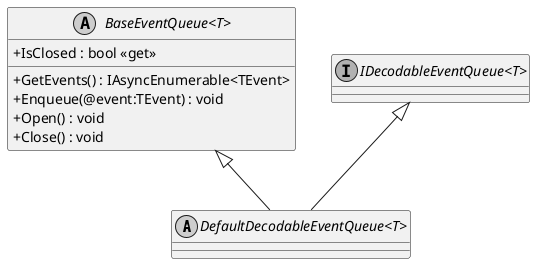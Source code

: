 @startuml(id=default)
skinparam monochrome true
skinparam classAttributeIconSize 0

!startsub default
abstract class "DefaultDecodableEventQueue<T>" {
    
}
abstract class "BaseEventQueue<T>" {
    + IsClosed : bool <<get>>
    + GetEvents() : IAsyncEnumerable<TEvent>
    + Enqueue(@event:TEvent) : void
    + Open() : void
    + Close() : void
}
interface "IDecodableEventQueue<T>"
abstract class "BaseEventQueue<T>"
"IDecodableEventQueue<T>" <|-- "DefaultDecodableEventQueue<T>"
"BaseEventQueue<T>" <|-- "DefaultDecodableEventQueue<T>"
!endsub
@enduml